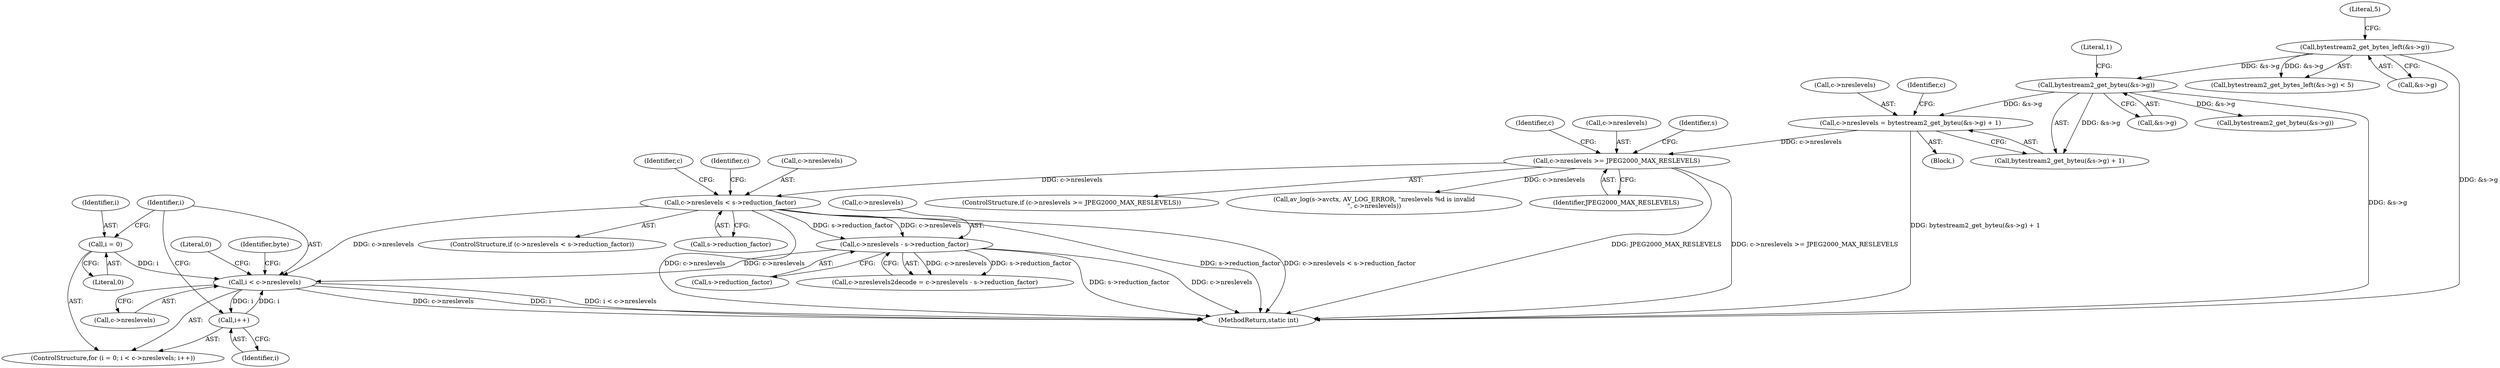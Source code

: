 digraph "0_FFmpeg_a1b9004b768bef606ee98d417bceb9392ceb788d@pointer" {
"1000320" [label="(Call,i < c->nreslevels)"];
"1000325" [label="(Call,i++)"];
"1000320" [label="(Call,i < c->nreslevels)"];
"1000317" [label="(Call,i = 0)"];
"1000171" [label="(Call,c->nreslevels - s->reduction_factor)"];
"1000154" [label="(Call,c->nreslevels < s->reduction_factor)"];
"1000136" [label="(Call,c->nreslevels >= JPEG2000_MAX_RESLEVELS)"];
"1000124" [label="(Call,c->nreslevels = bytestream2_get_byteu(&s->g) + 1)"];
"1000129" [label="(Call,bytestream2_get_byteu(&s->g))"];
"1000116" [label="(Call,bytestream2_get_bytes_left(&s->g))"];
"1000128" [label="(Call,bytestream2_get_byteu(&s->g) + 1)"];
"1000175" [label="(Call,s->reduction_factor)"];
"1000318" [label="(Identifier,i)"];
"1000376" [label="(Literal,0)"];
"1000154" [label="(Call,c->nreslevels < s->reduction_factor)"];
"1000112" [label="(Block,)"];
"1000115" [label="(Call,bytestream2_get_bytes_left(&s->g) < 5)"];
"1000321" [label="(Identifier,i)"];
"1000317" [label="(Call,i = 0)"];
"1000329" [label="(Identifier,byte)"];
"1000136" [label="(Call,c->nreslevels >= JPEG2000_MAX_RESLEVELS)"];
"1000138" [label="(Identifier,c)"];
"1000116" [label="(Call,bytestream2_get_bytes_left(&s->g))"];
"1000171" [label="(Call,c->nreslevels - s->reduction_factor)"];
"1000155" [label="(Call,c->nreslevels)"];
"1000156" [label="(Identifier,c)"];
"1000137" [label="(Call,c->nreslevels)"];
"1000135" [label="(ControlStructure,if (c->nreslevels >= JPEG2000_MAX_RESLEVELS))"];
"1000325" [label="(Call,i++)"];
"1000121" [label="(Literal,5)"];
"1000322" [label="(Call,c->nreslevels)"];
"1000172" [label="(Call,c->nreslevels)"];
"1000319" [label="(Literal,0)"];
"1000163" [label="(Identifier,c)"];
"1000326" [label="(Identifier,i)"];
"1000117" [label="(Call,&s->g)"];
"1000129" [label="(Call,bytestream2_get_byteu(&s->g))"];
"1000153" [label="(ControlStructure,if (c->nreslevels < s->reduction_factor))"];
"1000167" [label="(Call,c->nreslevels2decode = c->nreslevels - s->reduction_factor)"];
"1000130" [label="(Call,&s->g)"];
"1000142" [label="(Call,av_log(s->avctx, AV_LOG_ERROR, \"nreslevels %d is invalid\n\", c->nreslevels))"];
"1000158" [label="(Call,s->reduction_factor)"];
"1000320" [label="(Call,i < c->nreslevels)"];
"1000316" [label="(ControlStructure,for (i = 0; i < c->nreslevels; i++))"];
"1000140" [label="(Identifier,JPEG2000_MAX_RESLEVELS)"];
"1000124" [label="(Call,c->nreslevels = bytestream2_get_byteu(&s->g) + 1)"];
"1000125" [label="(Call,c->nreslevels)"];
"1000377" [label="(MethodReturn,static int)"];
"1000169" [label="(Identifier,c)"];
"1000134" [label="(Literal,1)"];
"1000184" [label="(Call,bytestream2_get_byteu(&s->g))"];
"1000144" [label="(Identifier,s)"];
"1000320" -> "1000316"  [label="AST: "];
"1000320" -> "1000322"  [label="CFG: "];
"1000321" -> "1000320"  [label="AST: "];
"1000322" -> "1000320"  [label="AST: "];
"1000329" -> "1000320"  [label="CFG: "];
"1000376" -> "1000320"  [label="CFG: "];
"1000320" -> "1000377"  [label="DDG: c->nreslevels"];
"1000320" -> "1000377"  [label="DDG: i"];
"1000320" -> "1000377"  [label="DDG: i < c->nreslevels"];
"1000325" -> "1000320"  [label="DDG: i"];
"1000317" -> "1000320"  [label="DDG: i"];
"1000171" -> "1000320"  [label="DDG: c->nreslevels"];
"1000154" -> "1000320"  [label="DDG: c->nreslevels"];
"1000320" -> "1000325"  [label="DDG: i"];
"1000325" -> "1000316"  [label="AST: "];
"1000325" -> "1000326"  [label="CFG: "];
"1000326" -> "1000325"  [label="AST: "];
"1000321" -> "1000325"  [label="CFG: "];
"1000317" -> "1000316"  [label="AST: "];
"1000317" -> "1000319"  [label="CFG: "];
"1000318" -> "1000317"  [label="AST: "];
"1000319" -> "1000317"  [label="AST: "];
"1000321" -> "1000317"  [label="CFG: "];
"1000171" -> "1000167"  [label="AST: "];
"1000171" -> "1000175"  [label="CFG: "];
"1000172" -> "1000171"  [label="AST: "];
"1000175" -> "1000171"  [label="AST: "];
"1000167" -> "1000171"  [label="CFG: "];
"1000171" -> "1000377"  [label="DDG: c->nreslevels"];
"1000171" -> "1000377"  [label="DDG: s->reduction_factor"];
"1000171" -> "1000167"  [label="DDG: c->nreslevels"];
"1000171" -> "1000167"  [label="DDG: s->reduction_factor"];
"1000154" -> "1000171"  [label="DDG: c->nreslevels"];
"1000154" -> "1000171"  [label="DDG: s->reduction_factor"];
"1000154" -> "1000153"  [label="AST: "];
"1000154" -> "1000158"  [label="CFG: "];
"1000155" -> "1000154"  [label="AST: "];
"1000158" -> "1000154"  [label="AST: "];
"1000163" -> "1000154"  [label="CFG: "];
"1000169" -> "1000154"  [label="CFG: "];
"1000154" -> "1000377"  [label="DDG: c->nreslevels"];
"1000154" -> "1000377"  [label="DDG: s->reduction_factor"];
"1000154" -> "1000377"  [label="DDG: c->nreslevels < s->reduction_factor"];
"1000136" -> "1000154"  [label="DDG: c->nreslevels"];
"1000136" -> "1000135"  [label="AST: "];
"1000136" -> "1000140"  [label="CFG: "];
"1000137" -> "1000136"  [label="AST: "];
"1000140" -> "1000136"  [label="AST: "];
"1000144" -> "1000136"  [label="CFG: "];
"1000156" -> "1000136"  [label="CFG: "];
"1000136" -> "1000377"  [label="DDG: JPEG2000_MAX_RESLEVELS"];
"1000136" -> "1000377"  [label="DDG: c->nreslevels >= JPEG2000_MAX_RESLEVELS"];
"1000124" -> "1000136"  [label="DDG: c->nreslevels"];
"1000136" -> "1000142"  [label="DDG: c->nreslevels"];
"1000124" -> "1000112"  [label="AST: "];
"1000124" -> "1000128"  [label="CFG: "];
"1000125" -> "1000124"  [label="AST: "];
"1000128" -> "1000124"  [label="AST: "];
"1000138" -> "1000124"  [label="CFG: "];
"1000124" -> "1000377"  [label="DDG: bytestream2_get_byteu(&s->g) + 1"];
"1000129" -> "1000124"  [label="DDG: &s->g"];
"1000129" -> "1000128"  [label="AST: "];
"1000129" -> "1000130"  [label="CFG: "];
"1000130" -> "1000129"  [label="AST: "];
"1000134" -> "1000129"  [label="CFG: "];
"1000129" -> "1000377"  [label="DDG: &s->g"];
"1000129" -> "1000128"  [label="DDG: &s->g"];
"1000116" -> "1000129"  [label="DDG: &s->g"];
"1000129" -> "1000184"  [label="DDG: &s->g"];
"1000116" -> "1000115"  [label="AST: "];
"1000116" -> "1000117"  [label="CFG: "];
"1000117" -> "1000116"  [label="AST: "];
"1000121" -> "1000116"  [label="CFG: "];
"1000116" -> "1000377"  [label="DDG: &s->g"];
"1000116" -> "1000115"  [label="DDG: &s->g"];
}
